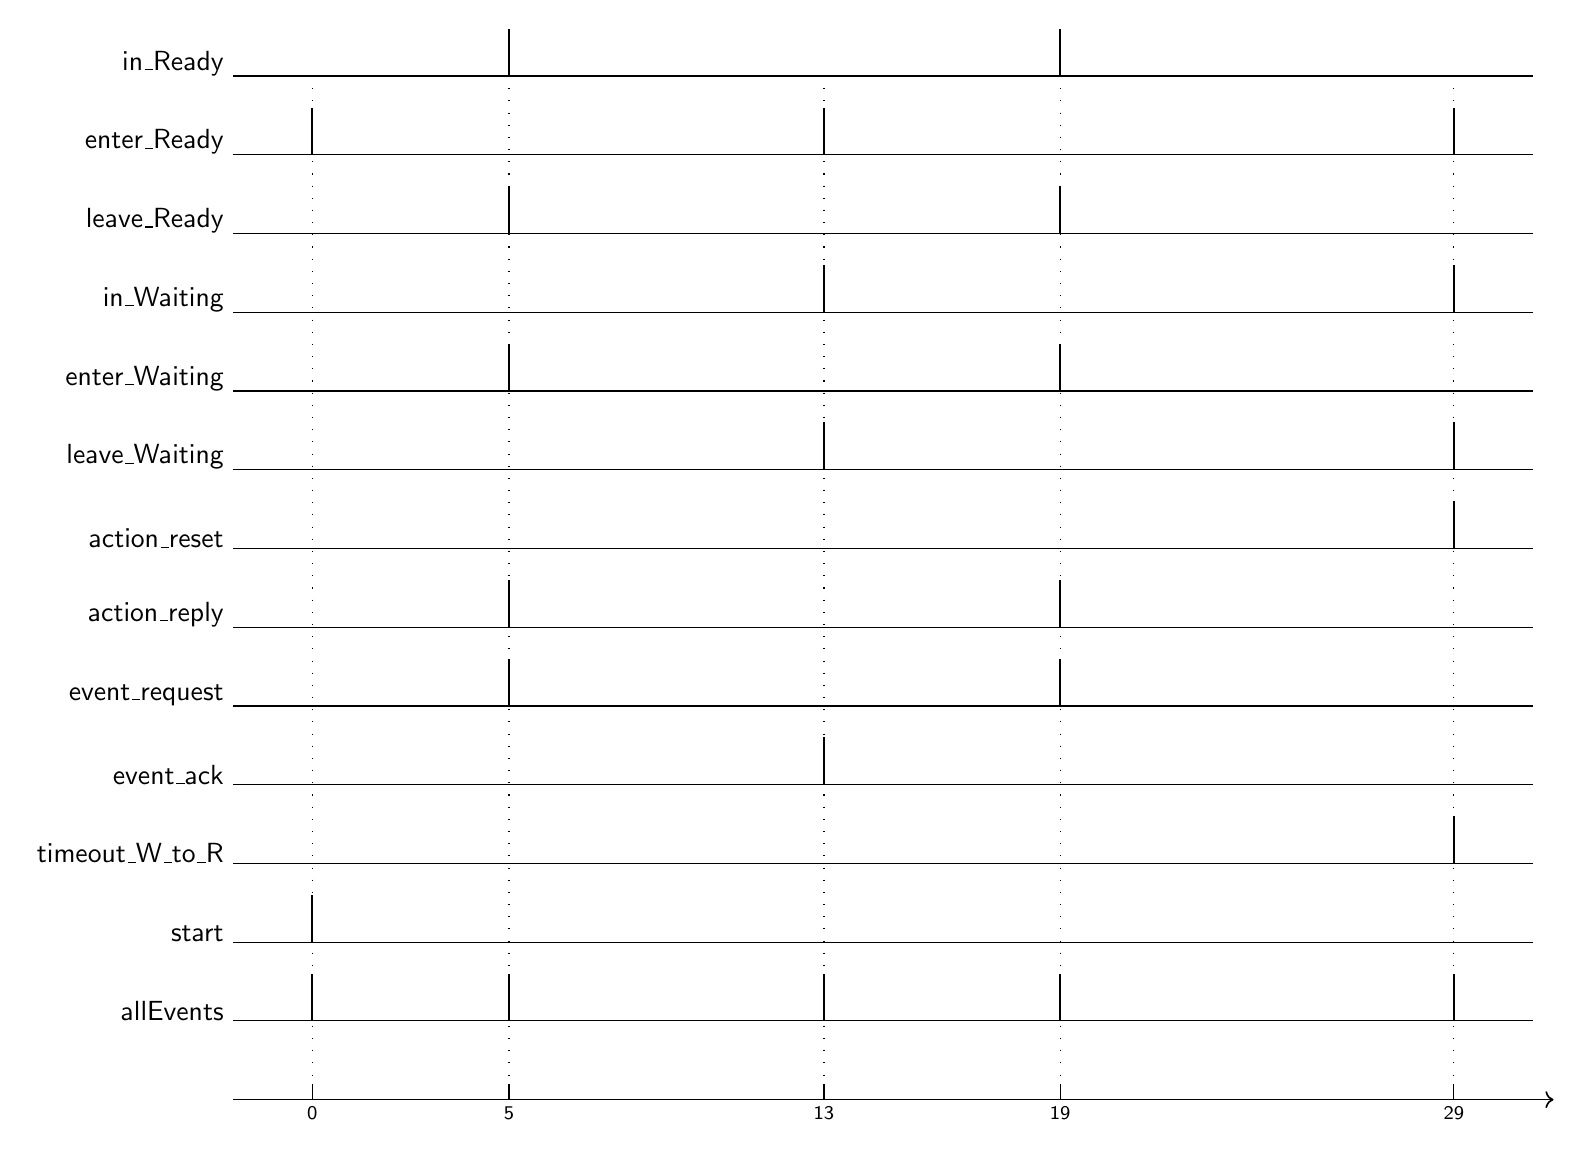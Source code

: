 \pgfkeysifdefined{/tikz/tesl clock name/.@cmd}{}{%
  \tikzstyle{tesl clock name}=[node font=\sffamily, above left, inner ysep=0pt]
}
\pgfkeysifdefined{/tikz/tesl time line/.@cmd}{}{%
  \tikzstyle{tesl time line}=[->,shorten >=1pt,auto,semithick]
}
\pgfkeysifdefined{/tikz/tesl tick helper/.@cmd}{}{%
  \tikzstyle{tesl tick helper}=[loosely dotted]
}
\pgfkeysifdefined{/tikz/tesl clock tick mark/.@cmd}{}{%
  \tikzstyle{tesl clock tick mark}=[thick]
}
\pgfkeysifdefined{/tikz/tesl tick mark/.@cmd}{}{%
  \tikzstyle{tesl tick mark}=[]
}
\pgfkeysifdefined{/tikz/tesl tick label/.@cmd}{}{%
  \tikzstyle{tesl tick label}=[below, node font={\sffamily\scriptsize}]
}
\pgfkeysifdefined{/tikz/tesl clock line/.@cmd}{}{%
  \tikzstyle{tesl clock line}=[]
}
\expandafter\ifx\csname teslclocktickheight\endcsname\relax
  \def\teslclocktickheight{0.6}%
\fi
\expandafter\ifx\csname tesltimetickheight\endcsname\relax
  \def\tesltimetickheight{0.2}%
\fi
\expandafter\ifx\csname teslxoffsetfromtimeorigin\endcsname\relax
  \def\teslxoffsetfromtimeorigin{-1}%
\fi
\expandafter\ifx\csname teslextraclocklength\endcsname\relax
  \def\teslextraclocklength{1}%
\fi
\expandafter\ifx\csname teslextratimelinelength\endcsname\relax
  \def\teslextratimelinelength{0.3}%
\fi
\expandafter\ifx\csname teslpicid\endcsname\relax
  \def\teslpicid{}%
\fi

\path (0, -0) ++(\teslxoffsetfromtimeorigin, 0) coordinate (\teslpicid c_0) ;
\path (0, -0) ++(14.5, 0) ++(\teslextraclocklength, 0) coordinate (\teslpicid c_0_end) ;
\draw[tesl clock line] (\teslpicid c_0) node[tesl clock name] {in\_Ready} -- (\teslpicid c_0_end) ;
\path (0, -1) ++(\teslxoffsetfromtimeorigin, 0) coordinate (\teslpicid c_1) ;
\path (0, -1) ++(14.5, 0) ++(\teslextraclocklength, 0) coordinate (\teslpicid c_1_end) ;
\draw[tesl clock line] (\teslpicid c_1) node[tesl clock name] {enter\_Ready} -- (\teslpicid c_1_end) ;
\path (0, -2) ++(\teslxoffsetfromtimeorigin, 0) coordinate (\teslpicid c_2) ;
\path (0, -2) ++(14.5, 0) ++(\teslextraclocklength, 0) coordinate (\teslpicid c_2_end) ;
\draw[tesl clock line] (\teslpicid c_2) node[tesl clock name] {leave\_Ready} -- (\teslpicid c_2_end) ;
\path (0, -3) ++(\teslxoffsetfromtimeorigin, 0) coordinate (\teslpicid c_3) ;
\path (0, -3) ++(14.5, 0) ++(\teslextraclocklength, 0) coordinate (\teslpicid c_3_end) ;
\draw[tesl clock line] (\teslpicid c_3) node[tesl clock name] {in\_Waiting} -- (\teslpicid c_3_end) ;
\path (0, -4) ++(\teslxoffsetfromtimeorigin, 0) coordinate (\teslpicid c_4) ;
\path (0, -4) ++(14.5, 0) ++(\teslextraclocklength, 0) coordinate (\teslpicid c_4_end) ;
\draw[tesl clock line] (\teslpicid c_4) node[tesl clock name] {enter\_Waiting} -- (\teslpicid c_4_end) ;
\path (0, -5) ++(\teslxoffsetfromtimeorigin, 0) coordinate (\teslpicid c_5) ;
\path (0, -5) ++(14.5, 0) ++(\teslextraclocklength, 0) coordinate (\teslpicid c_5_end) ;
\draw[tesl clock line] (\teslpicid c_5) node[tesl clock name] {leave\_Waiting} -- (\teslpicid c_5_end) ;
\path (0, -6) ++(\teslxoffsetfromtimeorigin, 0) coordinate (\teslpicid c_6) ;
\path (0, -6) ++(14.5, 0) ++(\teslextraclocklength, 0) coordinate (\teslpicid c_6_end) ;
\draw[tesl clock line] (\teslpicid c_6) node[tesl clock name] {action\_reset} -- (\teslpicid c_6_end) ;
\path (0, -7) ++(\teslxoffsetfromtimeorigin, 0) coordinate (\teslpicid c_7) ;
\path (0, -7) ++(14.5, 0) ++(\teslextraclocklength, 0) coordinate (\teslpicid c_7_end) ;
\draw[tesl clock line] (\teslpicid c_7) node[tesl clock name] {action\_reply} -- (\teslpicid c_7_end) ;
\path (0, -8) ++(\teslxoffsetfromtimeorigin, 0) coordinate (\teslpicid c_8) ;
\path (0, -8) ++(14.5, 0) ++(\teslextraclocklength, 0) coordinate (\teslpicid c_8_end) ;
\draw[tesl clock line] (\teslpicid c_8) node[tesl clock name] {event\_request} -- (\teslpicid c_8_end) ;
\path (0, -9) ++(\teslxoffsetfromtimeorigin, 0) coordinate (\teslpicid c_9) ;
\path (0, -9) ++(14.5, 0) ++(\teslextraclocklength, 0) coordinate (\teslpicid c_9_end) ;
\draw[tesl clock line] (\teslpicid c_9) node[tesl clock name] {event\_ack} -- (\teslpicid c_9_end) ;
\path (0, -10) ++(\teslxoffsetfromtimeorigin, 0) coordinate (\teslpicid c_10) ;
\path (0, -10) ++(14.5, 0) ++(\teslextraclocklength, 0) coordinate (\teslpicid c_10_end) ;
\draw[tesl clock line] (\teslpicid c_10) node[tesl clock name] {timeout\_W\_to\_R} -- (\teslpicid c_10_end) ;
\path (0, -11) ++(\teslxoffsetfromtimeorigin, 0) coordinate (\teslpicid c_11) ;
\path (0, -11) ++(14.5, 0) ++(\teslextraclocklength, 0) coordinate (\teslpicid c_11_end) ;
\draw[tesl clock line] (\teslpicid c_11) node[tesl clock name] {start} -- (\teslpicid c_11_end) ;
\path (0, -12) ++(\teslxoffsetfromtimeorigin, 0) coordinate (\teslpicid c_12) ;
\path (0, -12) ++(14.5, 0) ++(\teslextraclocklength, 0) coordinate (\teslpicid c_12_end) ;
\draw[tesl clock line] (\teslpicid c_12) node[tesl clock name] {allEvents} -- (\teslpicid c_12_end) ;
\path (0, -13) ++(\teslxoffsetfromtimeorigin, 0) coordinate (\teslpicid timeline) ;
\path (0, -13) ++(14.5, 0) ++(\teslextraclocklength, 0) ++(\teslextratimelinelength, 0) coordinate (\teslpicid timeline_end) ;
\draw[tesl time line] (\teslpicid timeline) -- (\teslpicid timeline_end) ;
\draw[tesl tick helper] (0, 0) -- +(0, -13) ;
\draw[tesl tick mark] (0, -13) -- +(0, \tesltimetickheight) ;
\node[tesl tick label] (\teslpicid d_0) at (0, -13) {0} ;
\draw[tesl clock tick mark] (0, -12) -- +(0, \teslclocktickheight) ; % allEvents_0
\draw[tesl clock tick mark] (0, -11) -- +(0, \teslclocktickheight) ; % start_0
\draw[tesl clock tick mark] (0, -1) -- +(0, \teslclocktickheight) ; % enter_Ready_0
\draw[tesl tick helper] (2.5, 0) -- +(0, -13) ;
\draw[tesl tick mark] (2.5, -13) -- +(0, \tesltimetickheight) ;
\node[tesl tick label] (\teslpicid d_5) at (2.5, -13) {5} ;
\draw[tesl clock tick mark] (2.5, -12) -- +(0, \teslclocktickheight) ; % allEvents_1
\draw[tesl clock tick mark] (2.5, -0) -- +(0, \teslclocktickheight) ; % in_Ready_1
\draw[tesl clock tick mark] (2.5, -8) -- +(0, \teslclocktickheight) ; % event_request_1
\draw[tesl clock tick mark] (2.5, -2) -- +(0, \teslclocktickheight) ; % leave_Ready_1
\draw[tesl clock tick mark] (2.5, -7) -- +(0, \teslclocktickheight) ; % action_reply_1
\draw[tesl clock tick mark] (2.5, -4) -- +(0, \teslclocktickheight) ; % enter_Waiting_1
\draw[tesl tick helper] (6.5, 0) -- +(0, -13) ;
\draw[tesl tick mark] (6.5, -13) -- +(0, \tesltimetickheight) ;
\node[tesl tick label] (\teslpicid d_13) at (6.5, -13) {13} ;
\draw[tesl clock tick mark] (6.5, -9) -- +(0, \teslclocktickheight) ; % event_ack_2
\draw[tesl clock tick mark] (6.5, -12) -- +(0, \teslclocktickheight) ; % allEvents_2
\draw[tesl clock tick mark] (6.5, -5) -- +(0, \teslclocktickheight) ; % leave_Waiting_2
\draw[tesl clock tick mark] (6.5, -3) -- +(0, \teslclocktickheight) ; % in_Waiting_2
\draw[tesl clock tick mark] (6.5, -1) -- +(0, \teslclocktickheight) ; % enter_Ready_2
\draw[tesl tick helper] (9.5, 0) -- +(0, -13) ;
\draw[tesl tick mark] (9.5, -13) -- +(0, \tesltimetickheight) ;
\node[tesl tick label] (\teslpicid d_19) at (9.5, -13) {19} ;
\draw[tesl clock tick mark] (9.5, -12) -- +(0, \teslclocktickheight) ; % allEvents_3
\draw[tesl clock tick mark] (9.5, -0) -- +(0, \teslclocktickheight) ; % in_Ready_3
\draw[tesl clock tick mark] (9.5, -8) -- +(0, \teslclocktickheight) ; % event_request_3
\draw[tesl clock tick mark] (9.5, -2) -- +(0, \teslclocktickheight) ; % leave_Ready_3
\draw[tesl clock tick mark] (9.5, -7) -- +(0, \teslclocktickheight) ; % action_reply_3
\draw[tesl clock tick mark] (9.5, -4) -- +(0, \teslclocktickheight) ; % enter_Waiting_3
\draw[tesl tick helper] (14.5, 0) -- +(0, -13) ;
\draw[tesl tick mark] (14.5, -13) -- +(0, \tesltimetickheight) ;
\node[tesl tick label] (\teslpicid d_29) at (14.5, -13) {29} ;
\draw[tesl clock tick mark] (14.5, -12) -- +(0, \teslclocktickheight) ; % allEvents_4
\draw[tesl clock tick mark] (14.5, -10) -- +(0, \teslclocktickheight) ; % timeout_W_to_R_4
\draw[tesl clock tick mark] (14.5, -5) -- +(0, \teslclocktickheight) ; % leave_Waiting_4
\draw[tesl clock tick mark] (14.5, -3) -- +(0, \teslclocktickheight) ; % in_Waiting_4
\draw[tesl clock tick mark] (14.5, -1) -- +(0, \teslclocktickheight) ; % enter_Ready_4
\draw[tesl clock tick mark] (14.5, -6) -- +(0, \teslclocktickheight) ; % action_reset_4
